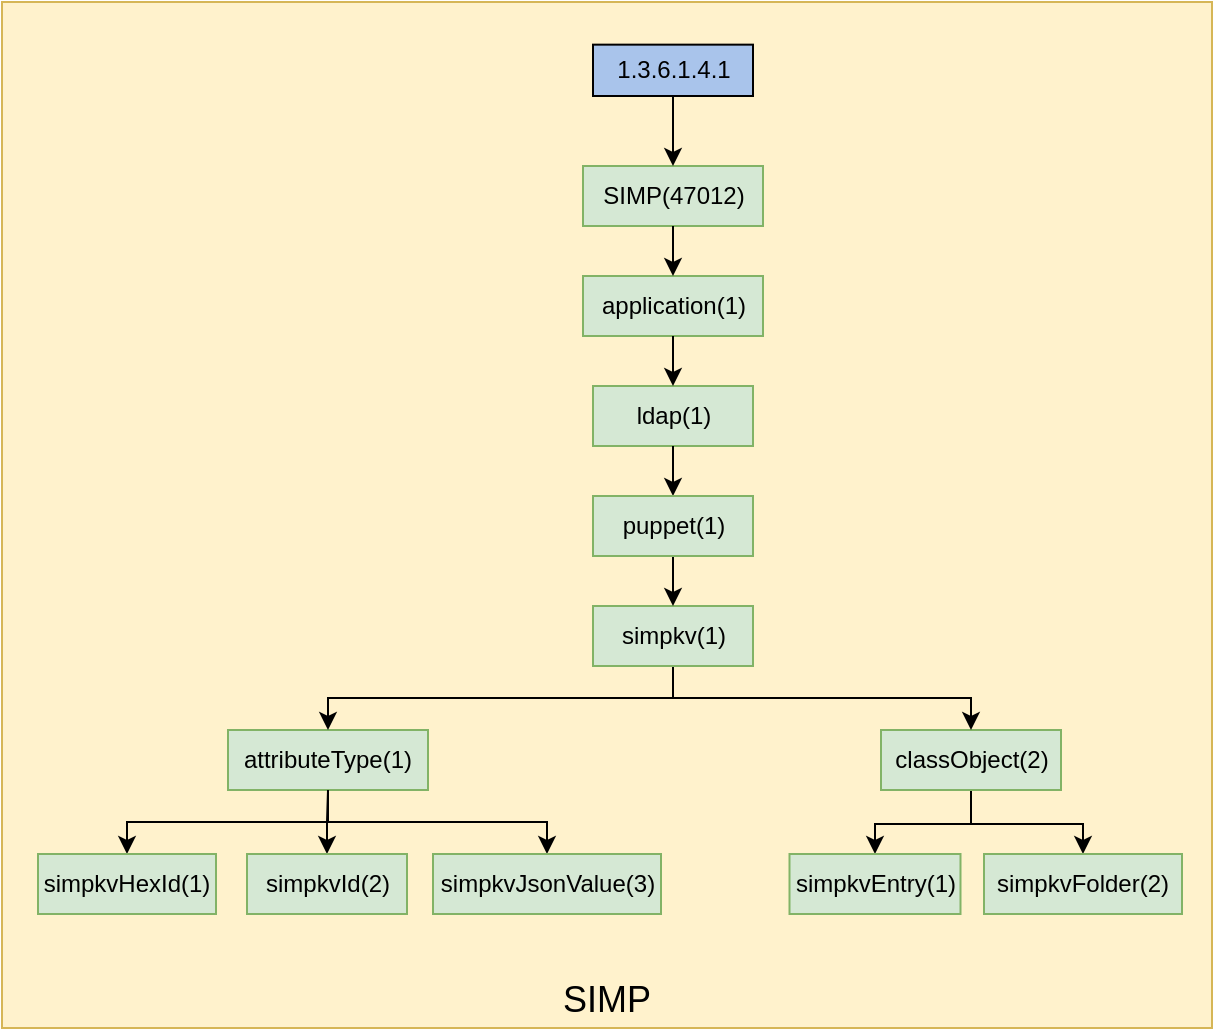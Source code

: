 <mxfile version="14.6.10" type="google"><diagram id="hU32-O7wnjGGbrL5wtAB" name="Page-1"><mxGraphModel dx="856" dy="434" grid="1" gridSize="1" guides="1" tooltips="1" connect="1" arrows="1" fold="1" page="1" pageScale="1" pageWidth="850" pageHeight="1100" math="0" shadow="0"><root><mxCell id="0"/><mxCell id="1" parent="0"/><mxCell id="7FmfWUdGMSmxP_tvR_dW-32" value="SIMP" style="whiteSpace=wrap;html=1;fillColor=#fff2cc;strokeWidth=1;verticalAlign=bottom;fontSize=18;strokeColor=#d6b656;" parent="1" vertex="1"><mxGeometry x="7" y="244" width="605" height="513" as="geometry"/></mxCell><mxCell id="rFp3gQDfZ2WESI-vrAXf-4" style="edgeStyle=elbowEdgeStyle;rounded=0;orthogonalLoop=1;jettySize=auto;elbow=vertical;html=1;exitX=0.5;exitY=1;exitDx=0;exitDy=0;" edge="1" parent="1" source="7FmfWUdGMSmxP_tvR_dW-26" target="rFp3gQDfZ2WESI-vrAXf-3"><mxGeometry relative="1" as="geometry"/></mxCell><mxCell id="7FmfWUdGMSmxP_tvR_dW-26" value="attributeType(1)" style="whiteSpace=wrap;html=1;fillColor=#d5e8d4;strokeColor=#82b366;" parent="1" vertex="1"><mxGeometry x="120" y="608" width="100" height="30" as="geometry"/></mxCell><mxCell id="7FmfWUdGMSmxP_tvR_dW-27" value="" style="edgeStyle=orthogonalEdgeStyle;orthogonal=1;exitX=0.5;exitY=1;exitDx=0;exitDy=0;entryX=0.5;entryY=0;entryDx=0;entryDy=0;rounded=0;" parent="1" source="7FmfWUdGMSmxP_tvR_dW-22" target="7FmfWUdGMSmxP_tvR_dW-26" edge="1"><mxGeometry x="37" y="-179" as="geometry"/></mxCell><mxCell id="rvRjIfVbUmFtRBzphgVX-5" style="rounded=0;orthogonalLoop=1;jettySize=auto;html=1;entryX=0.5;entryY=0;entryDx=0;entryDy=0;exitX=0.5;exitY=1;exitDx=0;exitDy=0;edgeStyle=elbowEdgeStyle;elbow=vertical;" parent="1" source="7FmfWUdGMSmxP_tvR_dW-26" target="rvRjIfVbUmFtRBzphgVX-2" edge="1"><mxGeometry relative="1" as="geometry"><mxPoint x="245" y="646" as="sourcePoint"/></mxGeometry></mxCell><mxCell id="rvRjIfVbUmFtRBzphgVX-6" style="edgeStyle=orthogonalEdgeStyle;rounded=0;orthogonalLoop=1;jettySize=auto;html=1;exitX=0.5;exitY=1;exitDx=0;exitDy=0;entryX=0.5;entryY=0;entryDx=0;entryDy=0;" parent="1" source="7FmfWUdGMSmxP_tvR_dW-28" target="rvRjIfVbUmFtRBzphgVX-3" edge="1"><mxGeometry relative="1" as="geometry"><Array as="points"><mxPoint x="492" y="655"/><mxPoint x="444" y="655"/></Array></mxGeometry></mxCell><mxCell id="rFp3gQDfZ2WESI-vrAXf-2" style="edgeStyle=elbowEdgeStyle;rounded=0;orthogonalLoop=1;jettySize=auto;html=1;exitX=0.5;exitY=1;exitDx=0;exitDy=0;elbow=vertical;entryX=0.5;entryY=0;entryDx=0;entryDy=0;" edge="1" parent="1" source="7FmfWUdGMSmxP_tvR_dW-28" target="rFp3gQDfZ2WESI-vrAXf-1"><mxGeometry relative="1" as="geometry"><Array as="points"><mxPoint x="521" y="655"/></Array></mxGeometry></mxCell><mxCell id="7FmfWUdGMSmxP_tvR_dW-28" value="classObject(2)" style="whiteSpace=wrap;html=1;fillColor=#d5e8d4;strokeColor=#82b366;" parent="1" vertex="1"><mxGeometry x="446.5" y="608" width="90" height="30" as="geometry"/></mxCell><mxCell id="7FmfWUdGMSmxP_tvR_dW-29" value="" style="edgeStyle=orthogonalEdgeStyle;orthogonal=1;entryX=0.5;entryY=0;entryDx=0;entryDy=0;exitX=0.5;exitY=1;exitDx=0;exitDy=0;rounded=0;" parent="1" source="7FmfWUdGMSmxP_tvR_dW-22" target="7FmfWUdGMSmxP_tvR_dW-28" edge="1"><mxGeometry x="37" y="-179" as="geometry"/></mxCell><mxCell id="7FmfWUdGMSmxP_tvR_dW-49" style="edgeStyle=none;rounded=0;orthogonalLoop=1;jettySize=auto;html=1;exitX=0.5;exitY=0;exitDx=0;exitDy=0;fontSize=14;strokeColor=#666666;" parent="1" edge="1"><mxGeometry relative="1" as="geometry"><mxPoint x="559.946" y="446.384" as="sourcePoint"/><mxPoint x="559.946" y="446.384" as="targetPoint"/></mxGeometry></mxCell><mxCell id="rvRjIfVbUmFtRBzphgVX-9" style="edgeStyle=elbowEdgeStyle;rounded=0;orthogonalLoop=1;jettySize=auto;html=1;exitX=0.5;exitY=0;exitDx=0;exitDy=0;entryX=0.5;entryY=1;entryDx=0;entryDy=0;startArrow=classic;startFill=1;endArrow=none;endFill=0;elbow=vertical;" parent="1" source="rvRjIfVbUmFtRBzphgVX-1" target="7FmfWUdGMSmxP_tvR_dW-26" edge="1"><mxGeometry relative="1" as="geometry"/></mxCell><mxCell id="rvRjIfVbUmFtRBzphgVX-7" value="" style="group" parent="1" vertex="1" connectable="0"><mxGeometry x="297.5" y="265.323" width="90" height="310.677" as="geometry"/></mxCell><mxCell id="7FmfWUdGMSmxP_tvR_dW-12" value="SIMP(47012)" style="whiteSpace=wrap;html=1;fillColor=#d5e8d4;strokeColor=#82b366;" parent="rvRjIfVbUmFtRBzphgVX-7" vertex="1"><mxGeometry y="60.677" width="90" height="30" as="geometry"/></mxCell><mxCell id="7FmfWUdGMSmxP_tvR_dW-14" value="application(1)" style="whiteSpace=wrap;html=1;fillColor=#d5e8d4;strokeColor=#82b366;" parent="rvRjIfVbUmFtRBzphgVX-7" vertex="1"><mxGeometry y="115.677" width="90" height="30" as="geometry"/></mxCell><mxCell id="7FmfWUdGMSmxP_tvR_dW-15" value="" style="edgeStyle=orthogonalEdgeStyle;noEdgeStyle=1;orthogonal=1;" parent="rvRjIfVbUmFtRBzphgVX-7" source="7FmfWUdGMSmxP_tvR_dW-12" target="7FmfWUdGMSmxP_tvR_dW-14" edge="1"><mxGeometry x="-337.5" y="-469.323" as="geometry"/></mxCell><mxCell id="7FmfWUdGMSmxP_tvR_dW-16" value="ldap(1)" style="whiteSpace=wrap;html=1;fillColor=#d5e8d4;strokeColor=#82b366;" parent="rvRjIfVbUmFtRBzphgVX-7" vertex="1"><mxGeometry x="5" y="170.677" width="80" height="30" as="geometry"/></mxCell><mxCell id="7FmfWUdGMSmxP_tvR_dW-21" value="" style="edgeStyle=orthogonalEdgeStyle;noEdgeStyle=1;orthogonal=1;" parent="rvRjIfVbUmFtRBzphgVX-7" source="7FmfWUdGMSmxP_tvR_dW-16" target="7FmfWUdGMSmxP_tvR_dW-20" edge="1"><mxGeometry x="-358.5" y="-458.323" as="geometry"/></mxCell><mxCell id="7FmfWUdGMSmxP_tvR_dW-22" value="simpkv(1)" style="whiteSpace=wrap;html=1;fillColor=#d5e8d4;strokeColor=#82b366;" parent="rvRjIfVbUmFtRBzphgVX-7" vertex="1"><mxGeometry x="5" y="280.677" width="80" height="30" as="geometry"/></mxCell><mxCell id="7FmfWUdGMSmxP_tvR_dW-23" value="" style="edgeStyle=orthogonalEdgeStyle;orthogonal=1;exitX=0.5;exitY=1;exitDx=0;exitDy=0;entryX=0.5;entryY=0;entryDx=0;entryDy=0;rounded=0;" parent="rvRjIfVbUmFtRBzphgVX-7" source="7FmfWUdGMSmxP_tvR_dW-20" target="7FmfWUdGMSmxP_tvR_dW-22" edge="1"><mxGeometry x="-358.5" y="-458.323" as="geometry"/></mxCell><mxCell id="7FmfWUdGMSmxP_tvR_dW-20" value="puppet(1)" style="whiteSpace=wrap;html=1;fillColor=#d5e8d4;strokeColor=#82b366;" parent="rvRjIfVbUmFtRBzphgVX-7" vertex="1"><mxGeometry x="5" y="225.677" width="80" height="30" as="geometry"/></mxCell><mxCell id="7FmfWUdGMSmxP_tvR_dW-17" value="" style="orthogonal=1;exitX=0.5;exitY=1;exitDx=0;exitDy=0;entryX=0.5;entryY=0;entryDx=0;entryDy=0;rounded=0;" parent="rvRjIfVbUmFtRBzphgVX-7" source="7FmfWUdGMSmxP_tvR_dW-14" target="7FmfWUdGMSmxP_tvR_dW-16" edge="1"><mxGeometry x="-337.5" y="-458.323" as="geometry"><mxPoint x="45" y="154.677" as="sourcePoint"/></mxGeometry></mxCell><mxCell id="7FmfWUdGMSmxP_tvR_dW-10" value="1.3.6.1.4.1" style="whiteSpace=wrap;html=1;fillColor=#A9C4EB;" parent="rvRjIfVbUmFtRBzphgVX-7" vertex="1"><mxGeometry x="5" width="80" height="25.677" as="geometry"/></mxCell><mxCell id="7FmfWUdGMSmxP_tvR_dW-13" value="" style="edgeStyle=orthogonalEdgeStyle;noEdgeStyle=1;orthogonal=1;" parent="rvRjIfVbUmFtRBzphgVX-7" source="7FmfWUdGMSmxP_tvR_dW-10" target="7FmfWUdGMSmxP_tvR_dW-12" edge="1"><mxGeometry x="-337.5" y="-408.268" as="geometry"/></mxCell><mxCell id="rFp3gQDfZ2WESI-vrAXf-6" value="" style="group" vertex="1" connectable="0" parent="1"><mxGeometry x="25" y="670" width="318.5" height="30" as="geometry"/></mxCell><mxCell id="rvRjIfVbUmFtRBzphgVX-10" value="" style="group" parent="rFp3gQDfZ2WESI-vrAXf-6" vertex="1" connectable="0"><mxGeometry x="104.5" width="215" height="30" as="geometry"/></mxCell><mxCell id="rvRjIfVbUmFtRBzphgVX-1" value="simpkvId(2)" style="whiteSpace=wrap;html=1;fillColor=#d5e8d4;strokeColor=#82b366;" parent="rvRjIfVbUmFtRBzphgVX-10" vertex="1"><mxGeometry width="80" height="30" as="geometry"/></mxCell><mxCell id="rvRjIfVbUmFtRBzphgVX-2" value="&lt;div&gt;simpkvJsonValue(3)&lt;/div&gt;" style="whiteSpace=wrap;html=1;fillColor=#d5e8d4;strokeColor=#82b366;" parent="rvRjIfVbUmFtRBzphgVX-10" vertex="1"><mxGeometry x="93" width="114" height="30" as="geometry"/></mxCell><mxCell id="rFp3gQDfZ2WESI-vrAXf-3" value="simpkvHexId(1)" style="whiteSpace=wrap;html=1;fillColor=#d5e8d4;strokeColor=#82b366;" vertex="1" parent="rFp3gQDfZ2WESI-vrAXf-6"><mxGeometry width="89" height="30" as="geometry"/></mxCell><mxCell id="rFp3gQDfZ2WESI-vrAXf-7" value="" style="group" vertex="1" connectable="0" parent="1"><mxGeometry x="400.75" y="670" width="196.25" height="30" as="geometry"/></mxCell><mxCell id="rvRjIfVbUmFtRBzphgVX-3" value="simpkvEntry(1)" style="whiteSpace=wrap;html=1;fillColor=#d5e8d4;strokeColor=#82b366;" parent="rFp3gQDfZ2WESI-vrAXf-7" vertex="1"><mxGeometry width="85.5" height="30" as="geometry"/></mxCell><mxCell id="rFp3gQDfZ2WESI-vrAXf-1" value="simpkvFolder(2)" style="whiteSpace=wrap;html=1;fillColor=#d5e8d4;strokeColor=#82b366;" vertex="1" parent="rFp3gQDfZ2WESI-vrAXf-7"><mxGeometry x="97.25" width="99" height="30" as="geometry"/></mxCell></root></mxGraphModel></diagram></mxfile>